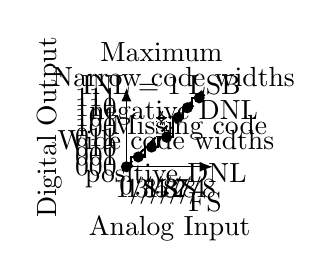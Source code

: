 \begin{tikzpicture}
	% axes
	\draw[Latex-Latex] (1.1,0) -- node[midway, below, yshift = -5mm] {Analog Input} (0,0) -- (0,1) node[midway, above, rotate=90, yshift = 7mm] {Digital Output};
	% x- labels
	\draw	(0,0) node[anchor=north ] {0}
	(0.125,0) node[anchor=north ] {1/8}
	(0.250,0) node[anchor=north ] {1/4}
	(0.375,0) node[anchor=north ] {3/8}
	(0.5,0) node[anchor=north ] {1/2}
	(0.625,0) node[anchor=north ] {5/8}
	(0.750,0) node[anchor=north ] {3/4}
	(0.875,0) node[anchor=north ] {7/8}
	(1,0) node[anchor=north, yshift = -2mm] {FS};
	
	%y-labels		
	\draw	(0,0) node[anchor=east] {000}
	(0, 0.125) node[anchor=east] {001}
	(0, 0.250) node[anchor=east] {010}
	(0, 0.375) node[anchor= east] {011}
	(0, 0.5) node[anchor= east] {100}
	(0, 0.625) node[anchor= east] {101}
	(0, 0.750) node[anchor= east] {110}
	(0, 0.875) node[anchor= east] {111};
	
	%lines
	\draw[dashed,thick] (0,0) -- (0.875*1.1,0.875*1.1);
	\draw[dotted, thick] (0.125/2,0) -- (1.1-0.125/2,0.875*1.1);
%stairs
\draw [thick]
(0, 0) 
-- (0.125/2, 0) 
-- (0.125/2, 0.125) 

-- (0.24, 0.125)
-- (0.24, 0.25)

-- (0.4, 0.25)
-- (0.4, 0.375)

-- (0.59, 0.375)
-- (0.59, 0.625) 

-- (0.72, 0.625)
-- (0.72, 0.750)

-- (0.83, 0.750)
-- (0.83, 0.875) 
-- +(0.145,0)
;

%points	
	\draw (0,0) node[circle, fill = black, inner sep=0pt, minimum size = 4pt] {};
	\draw (0.151,0.125) node[circle, fill = black, inner sep=0pt,  minimum size = 4pt] {};
	\draw (0.32,0.25) node[circle, fill = black, inner sep=0pt, minimum size = 4pt] {};
	\draw (0.51,0.375) node[circle, fill = black, inner sep=0pt, minimum size = 4pt] {};
	%\draw (0.59,0.5) node[circle, fill = black, inner sep=0pt, minimum size = 4pt] {};
	\draw (0.655,0.625) node[circle, fill = black, inner sep=0pt, minimum size = 4pt] {};
	\draw (0.775,0.75) node[circle, fill = black, inner sep=0pt, minimum size = 4pt] {};
	\draw (7/8+0.05,0.75+0.125) node[circle, fill = black, inner sep=0pt, minimum size = 4pt] {};
	
\node[align=center] at (0.5,0.1) {Wide code widths\\positive DNL};
\node[align=center] at (0.6,0.9) {Narrow code widths\\negative DNL};
\node[align=center] at (0.8,0.5) {Missing code};

\draw[densely dotted] (0.51,0.375) -- (0.51,0.65);
\draw[densely dotted] (0.38,0.375) -- (0.38,0.65);
\draw[<->] (0.51,0.62) -- node[align=center,anchor=south,yshift=5] {Maximum\\$\text{INL} = 1\;\text{LSB}$} (0.38,0.62);
	
\end{tikzpicture}
